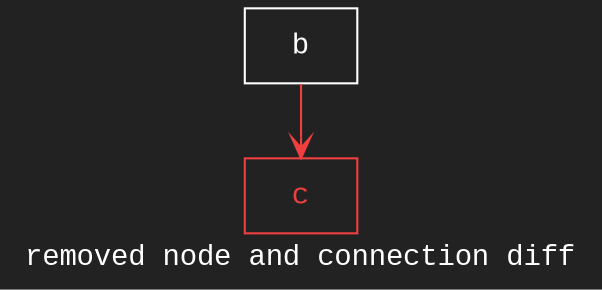 digraph D {
    tooltip="removed node and connection diff";
    label="removed node and connection diff";
    bgcolor="#222222";
    fontcolor="#ffffff";
    fontname="Courier New";
    
    node1 [color="#ffffff",fontcolor="#ffffff",fontname="Courier New",shape="rectangle",tooltip="b",label="b"]
    
    node2 [color="#ef3f3f",fontcolor="#ef3f3f",fontname="Courier New",shape="rectangle",tooltip="c",label="c"]
    
    node1 -> node2 [arrowhead="vee",color="#ef3f3f",tooltip="b\n   ->\nc",]
}
